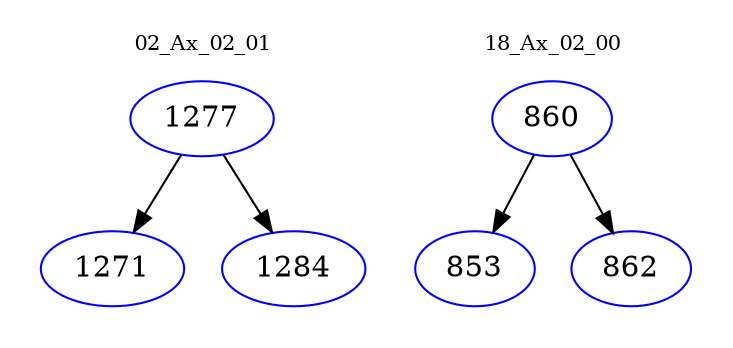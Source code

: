 digraph{
subgraph cluster_0 {
color = white
label = "02_Ax_02_01";
fontsize=10;
T0_1277 [label="1277", color="blue"]
T0_1277 -> T0_1271 [color="black"]
T0_1271 [label="1271", color="blue"]
T0_1277 -> T0_1284 [color="black"]
T0_1284 [label="1284", color="blue"]
}
subgraph cluster_1 {
color = white
label = "18_Ax_02_00";
fontsize=10;
T1_860 [label="860", color="blue"]
T1_860 -> T1_853 [color="black"]
T1_853 [label="853", color="blue"]
T1_860 -> T1_862 [color="black"]
T1_862 [label="862", color="blue"]
}
}
